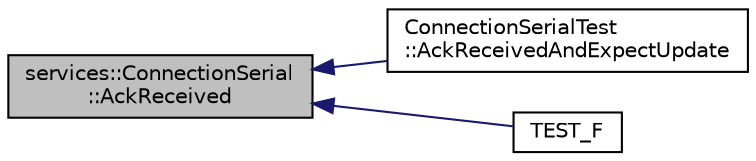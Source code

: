 digraph "services::ConnectionSerial::AckReceived"
{
 // INTERACTIVE_SVG=YES
  edge [fontname="Helvetica",fontsize="10",labelfontname="Helvetica",labelfontsize="10"];
  node [fontname="Helvetica",fontsize="10",shape=record];
  rankdir="LR";
  Node17 [label="services::ConnectionSerial\l::AckReceived",height=0.2,width=0.4,color="black", fillcolor="grey75", style="filled", fontcolor="black"];
  Node17 -> Node18 [dir="back",color="midnightblue",fontsize="10",style="solid",fontname="Helvetica"];
  Node18 [label="ConnectionSerialTest\l::AckReceivedAndExpectUpdate",height=0.2,width=0.4,color="black", fillcolor="white", style="filled",URL="$d9/d48/class_connection_serial_test.html#ae9dd641e94a0be9b7f135ee00cbf900f"];
  Node17 -> Node19 [dir="back",color="midnightblue",fontsize="10",style="solid",fontname="Helvetica"];
  Node19 [label="TEST_F",height=0.2,width=0.4,color="black", fillcolor="white", style="filled",URL="$d9/db1/_test_connection_serial_8cpp.html#a907799ba2c5feab7136f223226cb1e89"];
}
